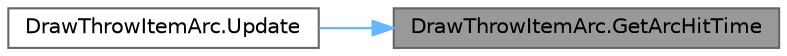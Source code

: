 digraph "DrawThrowItemArc.GetArcHitTime"
{
 // LATEX_PDF_SIZE
  bgcolor="transparent";
  edge [fontname=Helvetica,fontsize=10,labelfontname=Helvetica,labelfontsize=10];
  node [fontname=Helvetica,fontsize=10,shape=box,height=0.2,width=0.4];
  rankdir="RL";
  Node1 [id="Node000001",label="DrawThrowItemArc.GetArcHitTime",height=0.2,width=0.4,color="gray40", fillcolor="grey60", style="filled", fontcolor="black",tooltip="2点間の線分で衝突判定し、衝突する時間を返す"];
  Node1 -> Node2 [id="edge1_Node000001_Node000002",dir="back",color="steelblue1",style="solid",tooltip=" "];
  Node2 [id="Node000002",label="DrawThrowItemArc.Update",height=0.2,width=0.4,color="grey40", fillcolor="white", style="filled",URL="$class_draw_throw_item_arc.html#a172a719cdf348117e793209cdbf76462",tooltip=" "];
}
